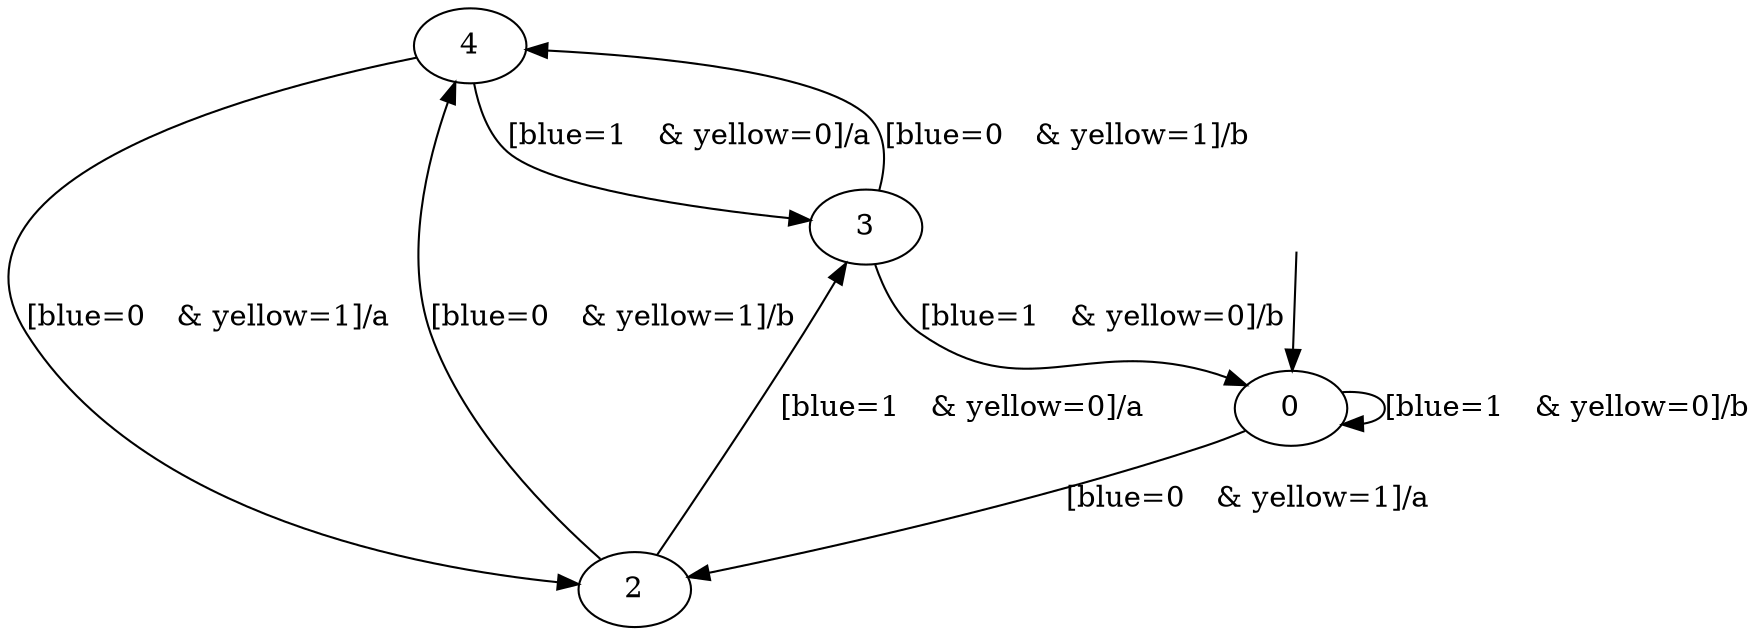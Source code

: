 digraph {
4;
3;
2;
0;
__init [label="", style=invis, width=0];
__init -> 0;
4 -> 3 [label="[blue=1	& yellow=0]/a"];
4 -> 2 [label="[blue=0	& yellow=1]/a"];
3 -> 4 [label="[blue=0	& yellow=1]/b"];
3 -> 0 [label="[blue=1	& yellow=0]/b"];
2 -> 3 [label="[blue=1	& yellow=0]/a"];
2 -> 4 [label="[blue=0	& yellow=1]/b"];
0 -> 2 [label="[blue=0	& yellow=1]/a"];
0 -> 0 [label="[blue=1	& yellow=0]/b"];
}